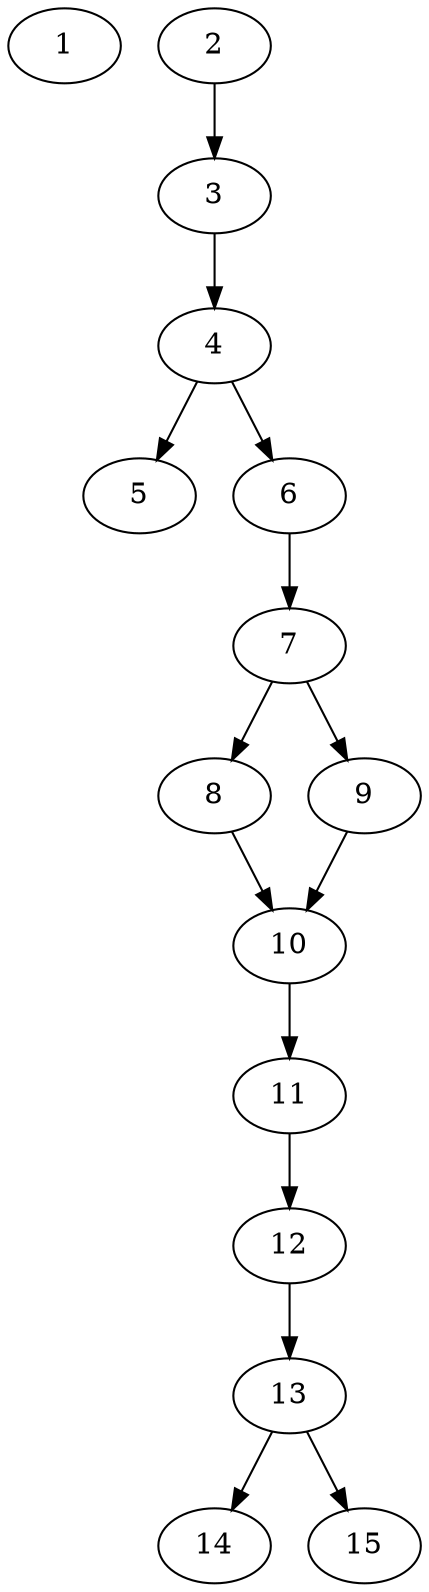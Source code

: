 // DAG automatically generated by daggen at Thu Oct  3 13:59:26 2019
// ./daggen --dot -n 15 --ccr 0.5 --fat 0.3 --regular 0.7 --density 0.9 --mindata 5242880 --maxdata 52428800 
digraph G {
  1 [size="29143040", alpha="0.11", expect_size="14571520"] 
  2 [size="45377536", alpha="0.17", expect_size="22688768"] 
  2 -> 3 [size ="22688768"]
  3 [size="54900736", alpha="0.11", expect_size="27450368"] 
  3 -> 4 [size ="27450368"]
  4 [size="41351168", alpha="0.06", expect_size="20675584"] 
  4 -> 5 [size ="20675584"]
  4 -> 6 [size ="20675584"]
  5 [size="34295808", alpha="0.11", expect_size="17147904"] 
  6 [size="23455744", alpha="0.08", expect_size="11727872"] 
  6 -> 7 [size ="11727872"]
  7 [size="88340480", alpha="0.04", expect_size="44170240"] 
  7 -> 8 [size ="44170240"]
  7 -> 9 [size ="44170240"]
  8 [size="25010176", alpha="0.16", expect_size="12505088"] 
  8 -> 10 [size ="12505088"]
  9 [size="61571072", alpha="0.06", expect_size="30785536"] 
  9 -> 10 [size ="30785536"]
  10 [size="75765760", alpha="0.10", expect_size="37882880"] 
  10 -> 11 [size ="37882880"]
  11 [size="41934848", alpha="0.06", expect_size="20967424"] 
  11 -> 12 [size ="20967424"]
  12 [size="95080448", alpha="0.09", expect_size="47540224"] 
  12 -> 13 [size ="47540224"]
  13 [size="83161088", alpha="0.20", expect_size="41580544"] 
  13 -> 14 [size ="41580544"]
  13 -> 15 [size ="41580544"]
  14 [size="38567936", alpha="0.13", expect_size="19283968"] 
  15 [size="68448256", alpha="0.08", expect_size="34224128"] 
}
